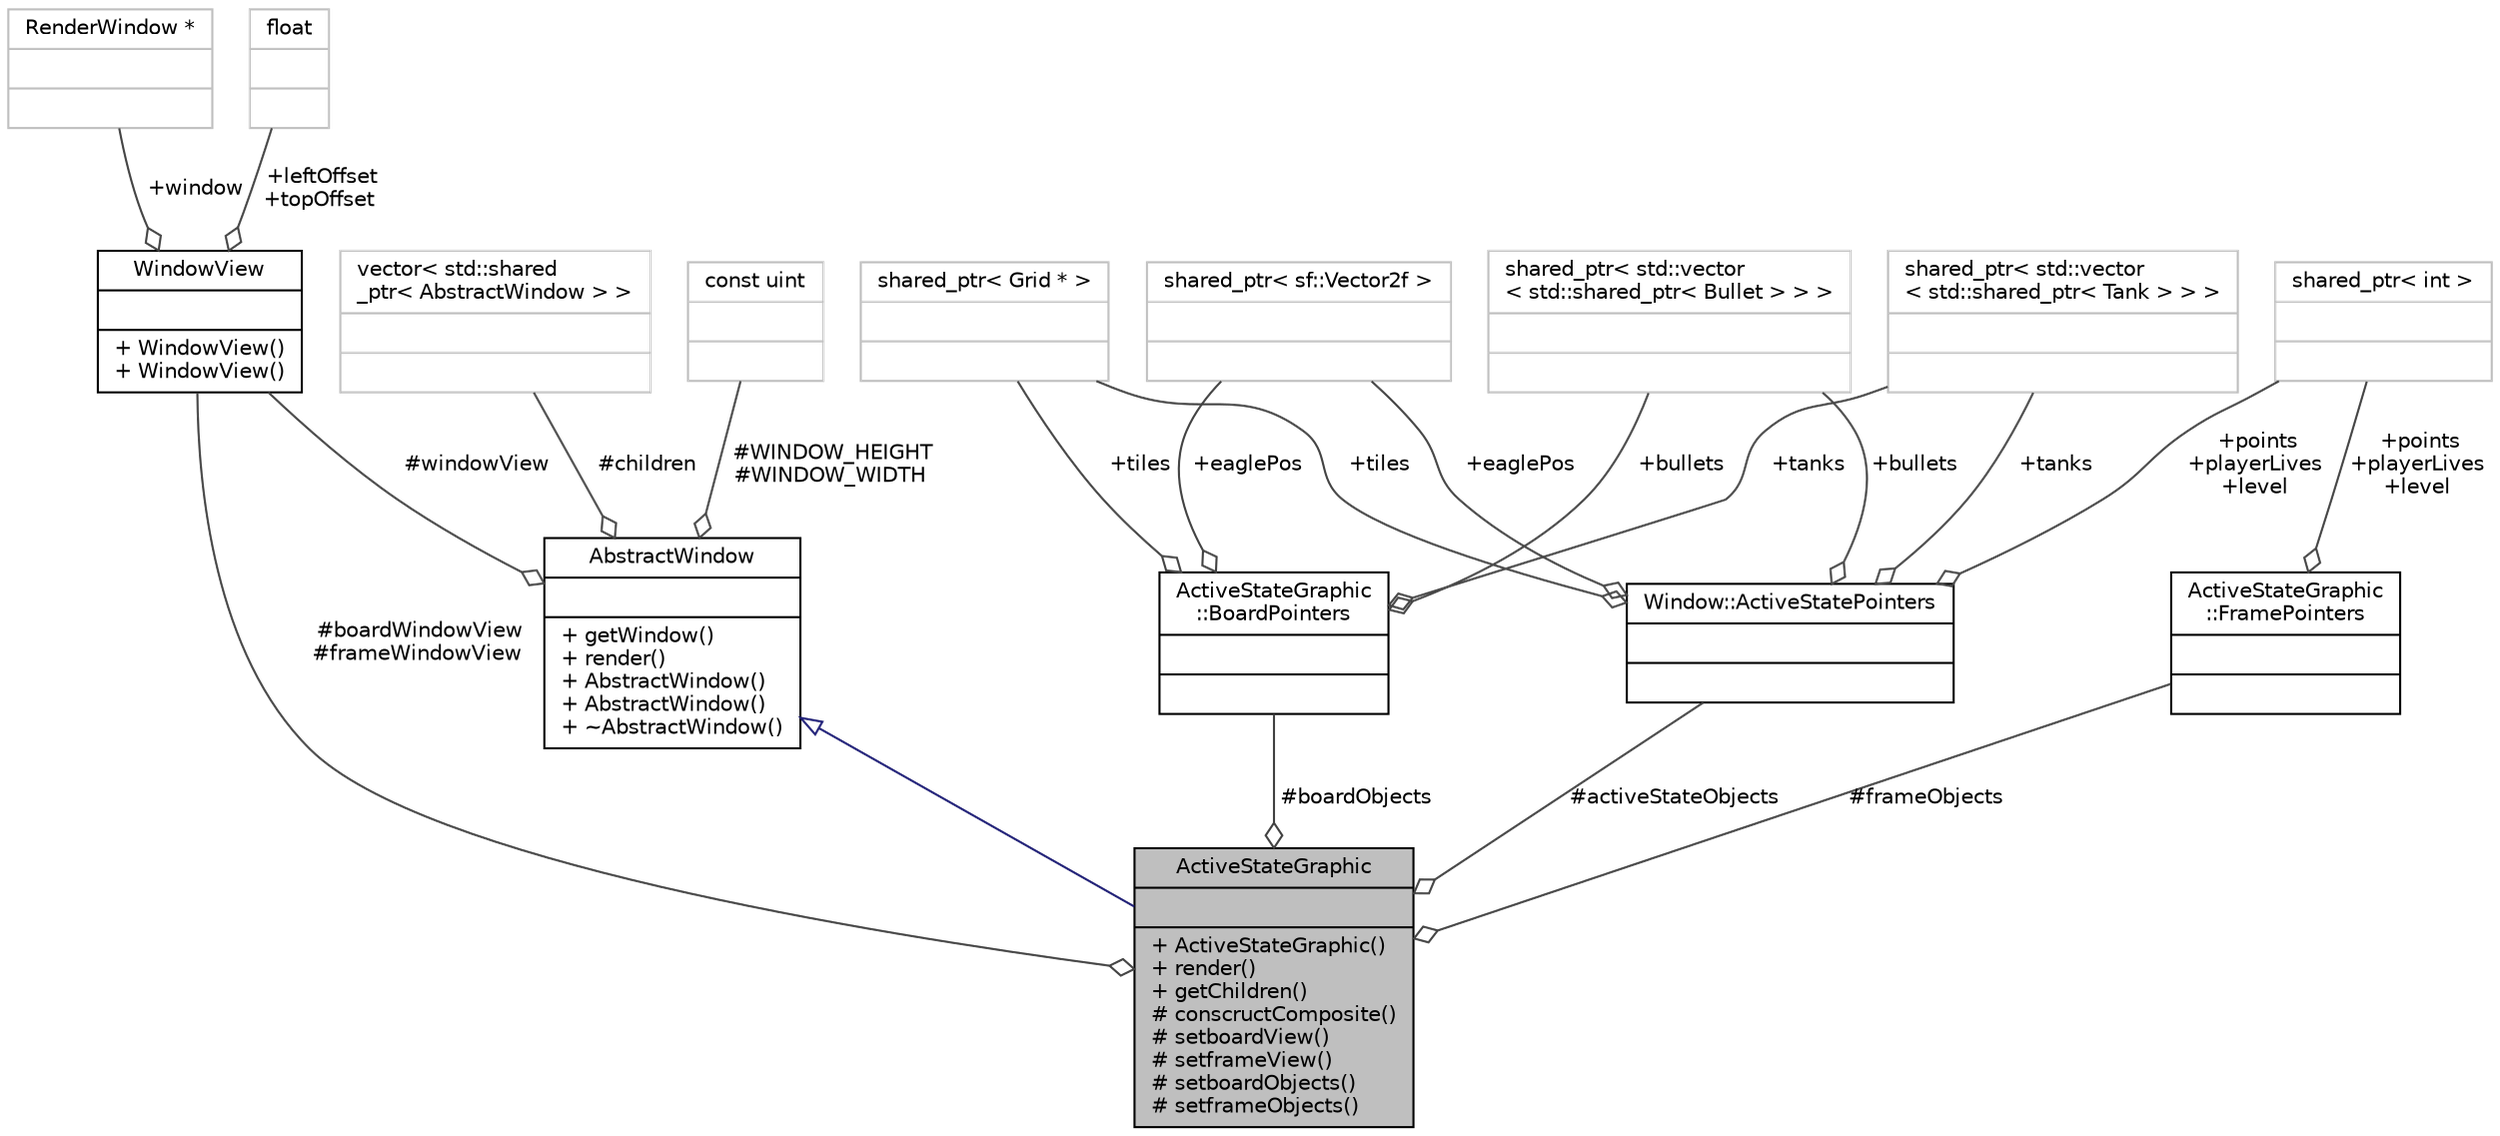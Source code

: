 digraph "ActiveStateGraphic"
{
 // INTERACTIVE_SVG=YES
 // LATEX_PDF_SIZE
  bgcolor="transparent";
  edge [fontname="Helvetica",fontsize="10",labelfontname="Helvetica",labelfontsize="10"];
  node [fontname="Helvetica",fontsize="10",shape=record];
  Node1 [label="{ActiveStateGraphic\n||+ ActiveStateGraphic()\l+ render()\l+ getChildren()\l# conscructComposite()\l# setboardView()\l# setframeView()\l# setboardObjects()\l# setframeObjects()\l}",height=0.2,width=0.4,color="black", fillcolor="grey75", style="filled", fontcolor="black",tooltip="Class resoponsible for computing ActiveState graphic."];
  Node2 -> Node1 [dir="back",color="midnightblue",fontsize="10",style="solid",arrowtail="onormal",fontname="Helvetica"];
  Node2 [label="{AbstractWindow\n||+ getWindow()\l+ render()\l+ AbstractWindow()\l+ AbstractWindow()\l+ ~AbstractWindow()\l}",height=0.2,width=0.4,color="black",URL="$class_abstract_window.html",tooltip="Contains main SFML functions."];
  Node3 -> Node2 [color="grey25",fontsize="10",style="solid",label=" #WINDOW_HEIGHT\n#WINDOW_WIDTH" ,arrowhead="odiamond",fontname="Helvetica"];
  Node3 [label="{const uint\n||}",height=0.2,width=0.4,color="grey75",tooltip=" "];
  Node4 -> Node2 [color="grey25",fontsize="10",style="solid",label=" #windowView" ,arrowhead="odiamond",fontname="Helvetica"];
  Node4 [label="{WindowView\n||+ WindowView()\l+ WindowView()\l}",height=0.2,width=0.4,color="black",URL="$struct_window_view.html",tooltip="Struct that contains the sf::RenderWindow nad offset of elements to render."];
  Node5 -> Node4 [color="grey25",fontsize="10",style="solid",label=" +window" ,arrowhead="odiamond",fontname="Helvetica"];
  Node5 [label="{RenderWindow *\n||}",height=0.2,width=0.4,color="grey75",tooltip=" "];
  Node6 -> Node4 [color="grey25",fontsize="10",style="solid",label=" +leftOffset\n+topOffset" ,arrowhead="odiamond",fontname="Helvetica"];
  Node6 [label="{float\n||}",height=0.2,width=0.4,color="grey75",tooltip=" "];
  Node7 -> Node2 [color="grey25",fontsize="10",style="solid",label=" #children" ,arrowhead="odiamond",fontname="Helvetica"];
  Node7 [label="{vector\< std::shared\l_ptr\< AbstractWindow \> \>\n||}",height=0.2,width=0.4,color="grey75",tooltip=" "];
  Node8 -> Node1 [color="grey25",fontsize="10",style="solid",label=" #boardObjects" ,arrowhead="odiamond",fontname="Helvetica"];
  Node8 [label="{ActiveStateGraphic\l::BoardPointers\n||}",height=0.2,width=0.4,color="black",URL="$struct_active_state_graphic_1_1_board_pointers.html",tooltip="Stores given board object pointers."];
  Node9 -> Node8 [color="grey25",fontsize="10",style="solid",label=" +tiles" ,arrowhead="odiamond",fontname="Helvetica"];
  Node9 [label="{shared_ptr\< Grid * \>\n||}",height=0.2,width=0.4,color="grey75",tooltip=" "];
  Node10 -> Node8 [color="grey25",fontsize="10",style="solid",label=" +eaglePos" ,arrowhead="odiamond",fontname="Helvetica"];
  Node10 [label="{shared_ptr\< sf::Vector2f \>\n||}",height=0.2,width=0.4,color="grey75",tooltip=" "];
  Node11 -> Node8 [color="grey25",fontsize="10",style="solid",label=" +bullets" ,arrowhead="odiamond",fontname="Helvetica"];
  Node11 [label="{shared_ptr\< std::vector\l\< std::shared_ptr\< Bullet \> \> \>\n||}",height=0.2,width=0.4,color="grey75",tooltip=" "];
  Node12 -> Node8 [color="grey25",fontsize="10",style="solid",label=" +tanks" ,arrowhead="odiamond",fontname="Helvetica"];
  Node12 [label="{shared_ptr\< std::vector\l\< std::shared_ptr\< Tank \> \> \>\n||}",height=0.2,width=0.4,color="grey75",tooltip=" "];
  Node4 -> Node1 [color="grey25",fontsize="10",style="solid",label=" #boardWindowView\n#frameWindowView" ,arrowhead="odiamond",fontname="Helvetica"];
  Node13 -> Node1 [color="grey25",fontsize="10",style="solid",label=" #activeStateObjects" ,arrowhead="odiamond",fontname="Helvetica"];
  Node13 [label="{Window::ActiveStatePointers\n||}",height=0.2,width=0.4,color="black",URL="$struct_window_1_1_active_state_pointers.html",tooltip="Stores given ActiveState pointers."];
  Node14 -> Node13 [color="grey25",fontsize="10",style="solid",label=" +points\n+playerLives\n+level" ,arrowhead="odiamond",fontname="Helvetica"];
  Node14 [label="{shared_ptr\< int \>\n||}",height=0.2,width=0.4,color="grey75",tooltip=" "];
  Node9 -> Node13 [color="grey25",fontsize="10",style="solid",label=" +tiles" ,arrowhead="odiamond",fontname="Helvetica"];
  Node10 -> Node13 [color="grey25",fontsize="10",style="solid",label=" +eaglePos" ,arrowhead="odiamond",fontname="Helvetica"];
  Node11 -> Node13 [color="grey25",fontsize="10",style="solid",label=" +bullets" ,arrowhead="odiamond",fontname="Helvetica"];
  Node12 -> Node13 [color="grey25",fontsize="10",style="solid",label=" +tanks" ,arrowhead="odiamond",fontname="Helvetica"];
  Node15 -> Node1 [color="grey25",fontsize="10",style="solid",label=" #frameObjects" ,arrowhead="odiamond",fontname="Helvetica"];
  Node15 [label="{ActiveStateGraphic\l::FramePointers\n||}",height=0.2,width=0.4,color="black",URL="$struct_active_state_graphic_1_1_frame_pointers.html",tooltip="Stores given frame object pointers."];
  Node14 -> Node15 [color="grey25",fontsize="10",style="solid",label=" +points\n+playerLives\n+level" ,arrowhead="odiamond",fontname="Helvetica"];
}
